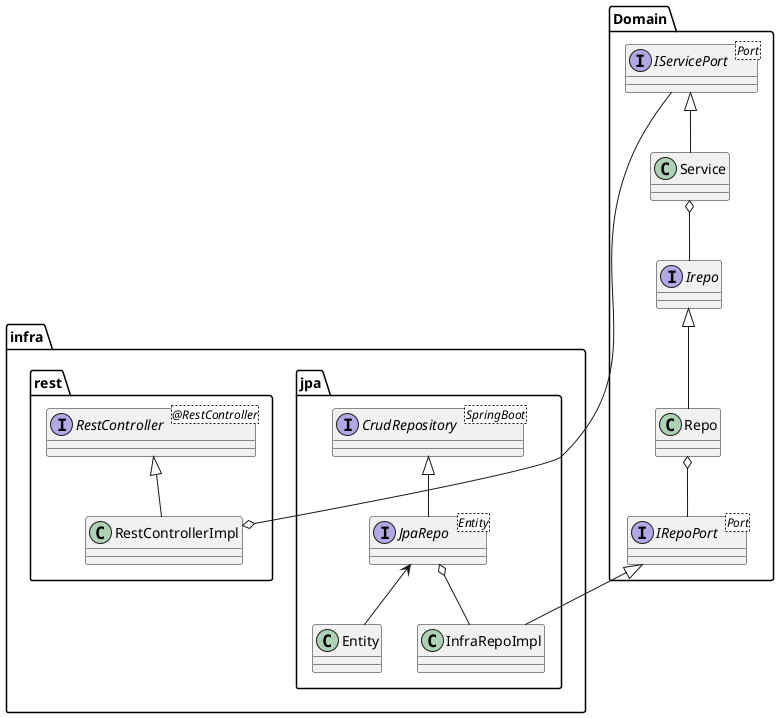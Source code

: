@startuml
'https://plantuml.com/sequence-diagram
namespace Domain{
    class Service
    interface IServicePort<Port>
    interface Irepo
    class Repo
    interface IRepoPort<Port>
}
namespace infra.jpa{
    class Entity
    class InfraRepoImpl
    interface JpaRepo<Entity>
    interface CrudRepository <SpringBoot>
}
namespace infra.rest{
    interface RestController<@RestController>
    class RestControllerImpl
}
'Domain
Irepo <|-- Repo
IServicePort <|-- Service
Service o-- Irepo
Repo o-- IRepoPort
'Infra SPI
JpaRepo o-- InfraRepoImpl
IRepoPort <|-- InfraRepoImpl
CrudRepository <|-- JpaRepo
JpaRepo <-- Entity
'Infra Api
RestController <|-- RestControllerImpl
RestControllerImpl o-- IServicePort
@enduml